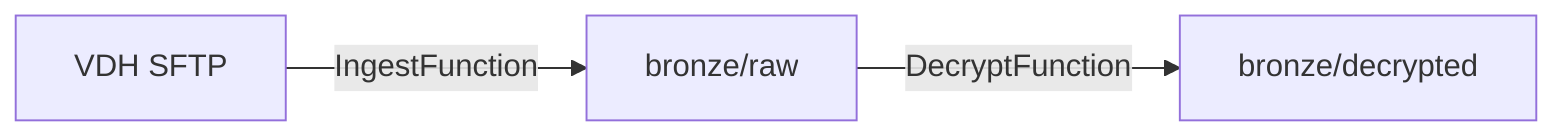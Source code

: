flowchart LR
    SFTP["VDH SFTP"] --"IngestFunction"--> raw["bronze/raw"]
    raw --"DecryptFunction"--> decrypted["bronze/decrypted"]